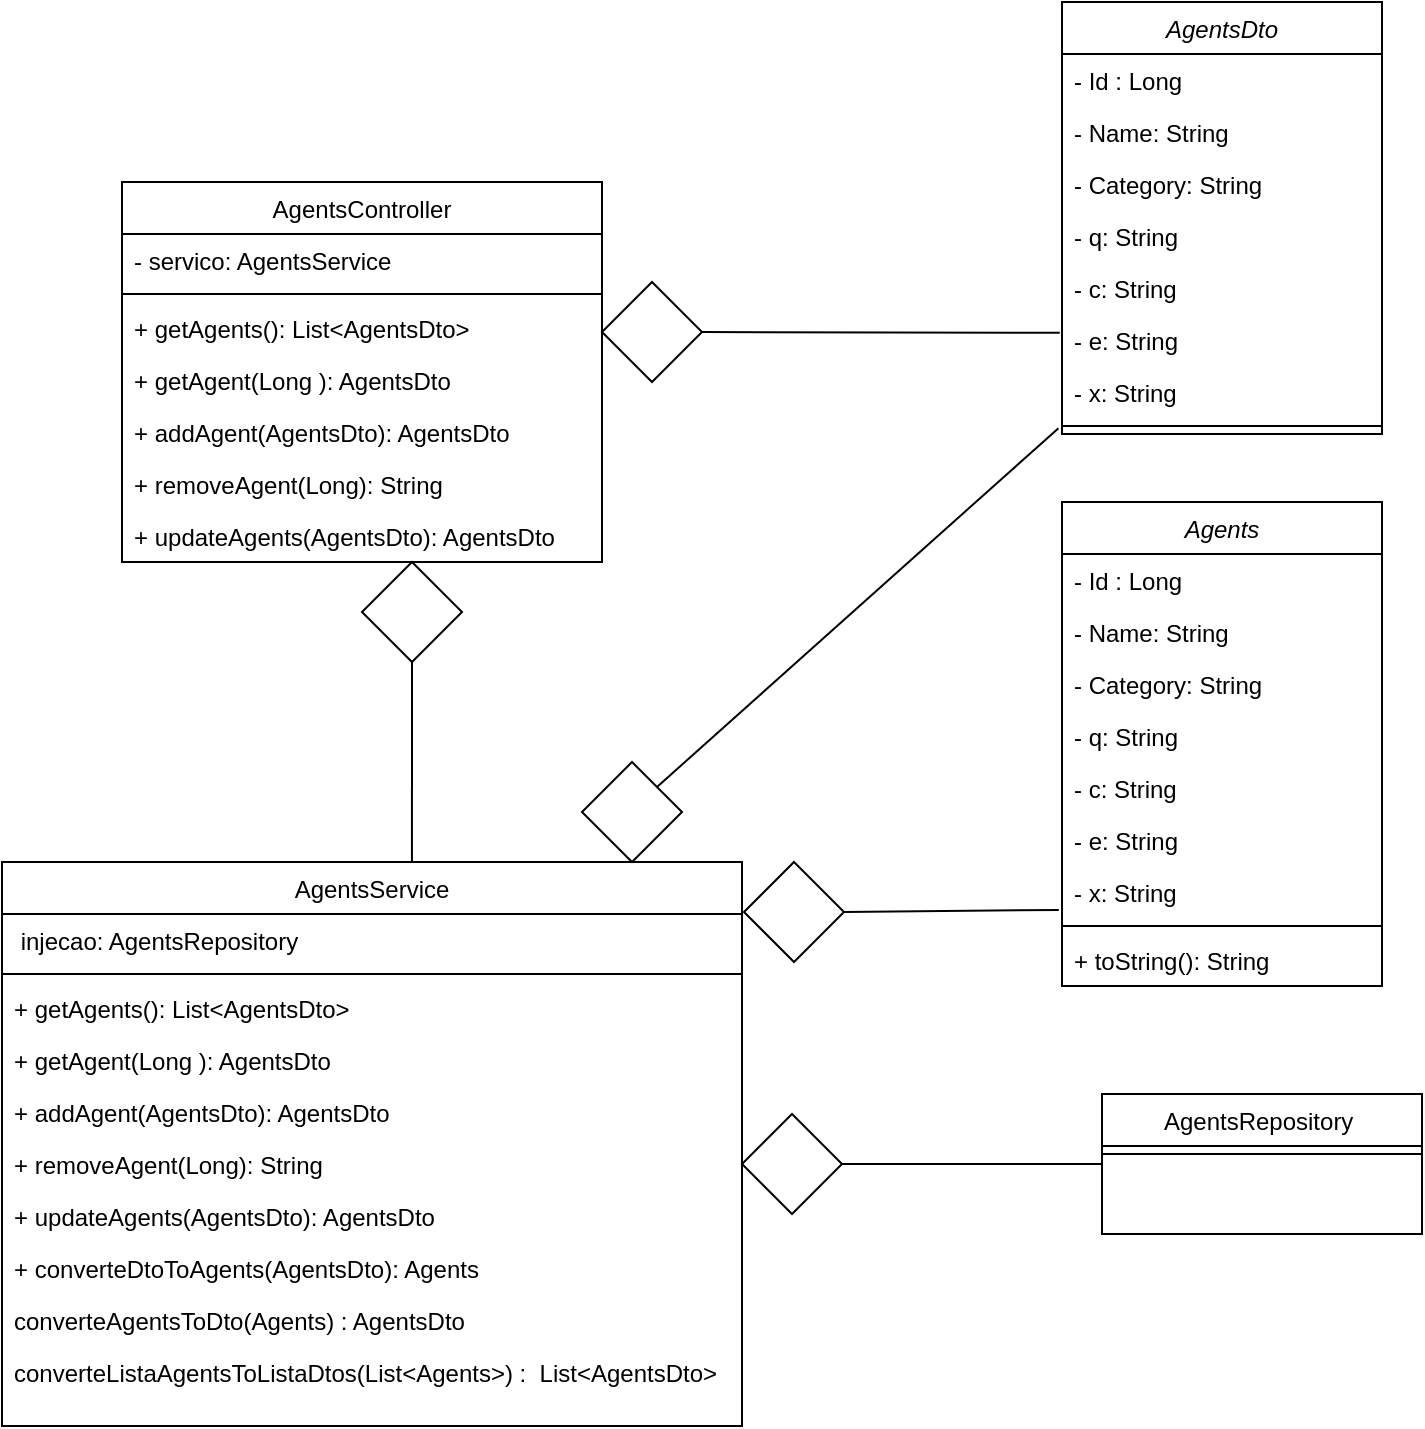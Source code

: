 <mxfile version="22.1.0" type="device">
  <diagram id="C5RBs43oDa-KdzZeNtuy" name="Page-1">
    <mxGraphModel dx="2315" dy="733" grid="1" gridSize="10" guides="1" tooltips="1" connect="1" arrows="1" fold="1" page="1" pageScale="1" pageWidth="827" pageHeight="1169" math="0" shadow="0">
      <root>
        <mxCell id="WIyWlLk6GJQsqaUBKTNV-0" />
        <mxCell id="WIyWlLk6GJQsqaUBKTNV-1" parent="WIyWlLk6GJQsqaUBKTNV-0" />
        <mxCell id="zkfFHV4jXpPFQw0GAbJ--0" value="Agents" style="swimlane;fontStyle=2;align=center;verticalAlign=top;childLayout=stackLayout;horizontal=1;startSize=26;horizontalStack=0;resizeParent=1;resizeLast=0;collapsible=1;marginBottom=0;rounded=0;shadow=0;strokeWidth=1;" parent="WIyWlLk6GJQsqaUBKTNV-1" vertex="1">
          <mxGeometry x="-280" y="380" width="160" height="242" as="geometry">
            <mxRectangle x="230" y="140" width="160" height="26" as="alternateBounds" />
          </mxGeometry>
        </mxCell>
        <mxCell id="zkfFHV4jXpPFQw0GAbJ--1" value="- Id : Long" style="text;align=left;verticalAlign=top;spacingLeft=4;spacingRight=4;overflow=hidden;rotatable=0;points=[[0,0.5],[1,0.5]];portConstraint=eastwest;" parent="zkfFHV4jXpPFQw0GAbJ--0" vertex="1">
          <mxGeometry y="26" width="160" height="26" as="geometry" />
        </mxCell>
        <mxCell id="zkfFHV4jXpPFQw0GAbJ--2" value="- Name: String" style="text;align=left;verticalAlign=top;spacingLeft=4;spacingRight=4;overflow=hidden;rotatable=0;points=[[0,0.5],[1,0.5]];portConstraint=eastwest;rounded=0;shadow=0;html=0;" parent="zkfFHV4jXpPFQw0GAbJ--0" vertex="1">
          <mxGeometry y="52" width="160" height="26" as="geometry" />
        </mxCell>
        <mxCell id="zkfFHV4jXpPFQw0GAbJ--3" value="- Category: String" style="text;align=left;verticalAlign=top;spacingLeft=4;spacingRight=4;overflow=hidden;rotatable=0;points=[[0,0.5],[1,0.5]];portConstraint=eastwest;rounded=0;shadow=0;html=0;" parent="zkfFHV4jXpPFQw0GAbJ--0" vertex="1">
          <mxGeometry y="78" width="160" height="26" as="geometry" />
        </mxCell>
        <mxCell id="l_YyOvwaZLhW0rDeOa6g-7" value="- q: String" style="text;align=left;verticalAlign=top;spacingLeft=4;spacingRight=4;overflow=hidden;rotatable=0;points=[[0,0.5],[1,0.5]];portConstraint=eastwest;rounded=0;shadow=0;html=0;" vertex="1" parent="zkfFHV4jXpPFQw0GAbJ--0">
          <mxGeometry y="104" width="160" height="26" as="geometry" />
        </mxCell>
        <mxCell id="l_YyOvwaZLhW0rDeOa6g-6" value="- c: String" style="text;align=left;verticalAlign=top;spacingLeft=4;spacingRight=4;overflow=hidden;rotatable=0;points=[[0,0.5],[1,0.5]];portConstraint=eastwest;rounded=0;shadow=0;html=0;" vertex="1" parent="zkfFHV4jXpPFQw0GAbJ--0">
          <mxGeometry y="130" width="160" height="26" as="geometry" />
        </mxCell>
        <mxCell id="l_YyOvwaZLhW0rDeOa6g-9" value="- e: String" style="text;align=left;verticalAlign=top;spacingLeft=4;spacingRight=4;overflow=hidden;rotatable=0;points=[[0,0.5],[1,0.5]];portConstraint=eastwest;rounded=0;shadow=0;html=0;" vertex="1" parent="zkfFHV4jXpPFQw0GAbJ--0">
          <mxGeometry y="156" width="160" height="26" as="geometry" />
        </mxCell>
        <mxCell id="l_YyOvwaZLhW0rDeOa6g-8" value="- x: String" style="text;align=left;verticalAlign=top;spacingLeft=4;spacingRight=4;overflow=hidden;rotatable=0;points=[[0,0.5],[1,0.5]];portConstraint=eastwest;rounded=0;shadow=0;html=0;" vertex="1" parent="zkfFHV4jXpPFQw0GAbJ--0">
          <mxGeometry y="182" width="160" height="26" as="geometry" />
        </mxCell>
        <mxCell id="zkfFHV4jXpPFQw0GAbJ--4" value="" style="line;html=1;strokeWidth=1;align=left;verticalAlign=middle;spacingTop=-1;spacingLeft=3;spacingRight=3;rotatable=0;labelPosition=right;points=[];portConstraint=eastwest;" parent="zkfFHV4jXpPFQw0GAbJ--0" vertex="1">
          <mxGeometry y="208" width="160" height="8" as="geometry" />
        </mxCell>
        <mxCell id="l_YyOvwaZLhW0rDeOa6g-19" value="+ toString(): String" style="text;align=left;verticalAlign=top;spacingLeft=4;spacingRight=4;overflow=hidden;rotatable=0;points=[[0,0.5],[1,0.5]];portConstraint=eastwest;rounded=0;shadow=0;html=0;" vertex="1" parent="zkfFHV4jXpPFQw0GAbJ--0">
          <mxGeometry y="216" width="160" height="26" as="geometry" />
        </mxCell>
        <mxCell id="zkfFHV4jXpPFQw0GAbJ--6" value="AgentsRepository " style="swimlane;fontStyle=0;align=center;verticalAlign=top;childLayout=stackLayout;horizontal=1;startSize=26;horizontalStack=0;resizeParent=1;resizeLast=0;collapsible=1;marginBottom=0;rounded=0;shadow=0;strokeWidth=1;" parent="WIyWlLk6GJQsqaUBKTNV-1" vertex="1">
          <mxGeometry x="-260" y="676" width="160" height="70" as="geometry">
            <mxRectangle x="130" y="380" width="160" height="26" as="alternateBounds" />
          </mxGeometry>
        </mxCell>
        <mxCell id="zkfFHV4jXpPFQw0GAbJ--9" value="" style="line;html=1;strokeWidth=1;align=left;verticalAlign=middle;spacingTop=-1;spacingLeft=3;spacingRight=3;rotatable=0;labelPosition=right;points=[];portConstraint=eastwest;" parent="zkfFHV4jXpPFQw0GAbJ--6" vertex="1">
          <mxGeometry y="26" width="160" height="8" as="geometry" />
        </mxCell>
        <mxCell id="l_YyOvwaZLhW0rDeOa6g-0" value="AgentsController" style="swimlane;fontStyle=0;align=center;verticalAlign=top;childLayout=stackLayout;horizontal=1;startSize=26;horizontalStack=0;resizeParent=1;resizeLast=0;collapsible=1;marginBottom=0;rounded=0;shadow=0;strokeWidth=1;" vertex="1" parent="WIyWlLk6GJQsqaUBKTNV-1">
          <mxGeometry x="-750" y="220" width="240" height="190" as="geometry">
            <mxRectangle x="130" y="380" width="160" height="26" as="alternateBounds" />
          </mxGeometry>
        </mxCell>
        <mxCell id="l_YyOvwaZLhW0rDeOa6g-25" value="- servico: AgentsService" style="text;align=left;verticalAlign=top;spacingLeft=4;spacingRight=4;overflow=hidden;rotatable=0;points=[[0,0.5],[1,0.5]];portConstraint=eastwest;rounded=0;shadow=0;html=0;" vertex="1" parent="l_YyOvwaZLhW0rDeOa6g-0">
          <mxGeometry y="26" width="240" height="26" as="geometry" />
        </mxCell>
        <mxCell id="l_YyOvwaZLhW0rDeOa6g-3" value="" style="line;html=1;strokeWidth=1;align=left;verticalAlign=middle;spacingTop=-1;spacingLeft=3;spacingRight=3;rotatable=0;labelPosition=right;points=[];portConstraint=eastwest;" vertex="1" parent="l_YyOvwaZLhW0rDeOa6g-0">
          <mxGeometry y="52" width="240" height="8" as="geometry" />
        </mxCell>
        <mxCell id="l_YyOvwaZLhW0rDeOa6g-20" value="+ getAgents(): List&lt;AgentsDto&gt;" style="text;align=left;verticalAlign=top;spacingLeft=4;spacingRight=4;overflow=hidden;rotatable=0;points=[[0,0.5],[1,0.5]];portConstraint=eastwest;rounded=0;shadow=0;html=0;" vertex="1" parent="l_YyOvwaZLhW0rDeOa6g-0">
          <mxGeometry y="60" width="240" height="26" as="geometry" />
        </mxCell>
        <mxCell id="l_YyOvwaZLhW0rDeOa6g-21" value="+ getAgent(Long ): AgentsDto" style="text;align=left;verticalAlign=top;spacingLeft=4;spacingRight=4;overflow=hidden;rotatable=0;points=[[0,0.5],[1,0.5]];portConstraint=eastwest;rounded=0;shadow=0;html=0;" vertex="1" parent="l_YyOvwaZLhW0rDeOa6g-0">
          <mxGeometry y="86" width="240" height="26" as="geometry" />
        </mxCell>
        <mxCell id="l_YyOvwaZLhW0rDeOa6g-22" value="+ addAgent(AgentsDto): AgentsDto" style="text;align=left;verticalAlign=top;spacingLeft=4;spacingRight=4;overflow=hidden;rotatable=0;points=[[0,0.5],[1,0.5]];portConstraint=eastwest;rounded=0;shadow=0;html=0;" vertex="1" parent="l_YyOvwaZLhW0rDeOa6g-0">
          <mxGeometry y="112" width="240" height="26" as="geometry" />
        </mxCell>
        <mxCell id="l_YyOvwaZLhW0rDeOa6g-24" value="+ removeAgent(Long): String" style="text;align=left;verticalAlign=top;spacingLeft=4;spacingRight=4;overflow=hidden;rotatable=0;points=[[0,0.5],[1,0.5]];portConstraint=eastwest;rounded=0;shadow=0;html=0;" vertex="1" parent="l_YyOvwaZLhW0rDeOa6g-0">
          <mxGeometry y="138" width="240" height="26" as="geometry" />
        </mxCell>
        <mxCell id="l_YyOvwaZLhW0rDeOa6g-23" value="+ updateAgents(AgentsDto): AgentsDto" style="text;align=left;verticalAlign=top;spacingLeft=4;spacingRight=4;overflow=hidden;rotatable=0;points=[[0,0.5],[1,0.5]];portConstraint=eastwest;rounded=0;shadow=0;html=0;" vertex="1" parent="l_YyOvwaZLhW0rDeOa6g-0">
          <mxGeometry y="164" width="240" height="26" as="geometry" />
        </mxCell>
        <mxCell id="l_YyOvwaZLhW0rDeOa6g-10" value="AgentsDto" style="swimlane;fontStyle=2;align=center;verticalAlign=top;childLayout=stackLayout;horizontal=1;startSize=26;horizontalStack=0;resizeParent=1;resizeLast=0;collapsible=1;marginBottom=0;rounded=0;shadow=0;strokeWidth=1;" vertex="1" parent="WIyWlLk6GJQsqaUBKTNV-1">
          <mxGeometry x="-280" y="130" width="160" height="216" as="geometry">
            <mxRectangle x="230" y="140" width="160" height="26" as="alternateBounds" />
          </mxGeometry>
        </mxCell>
        <mxCell id="l_YyOvwaZLhW0rDeOa6g-11" value="- Id : Long" style="text;align=left;verticalAlign=top;spacingLeft=4;spacingRight=4;overflow=hidden;rotatable=0;points=[[0,0.5],[1,0.5]];portConstraint=eastwest;" vertex="1" parent="l_YyOvwaZLhW0rDeOa6g-10">
          <mxGeometry y="26" width="160" height="26" as="geometry" />
        </mxCell>
        <mxCell id="l_YyOvwaZLhW0rDeOa6g-12" value="- Name: String" style="text;align=left;verticalAlign=top;spacingLeft=4;spacingRight=4;overflow=hidden;rotatable=0;points=[[0,0.5],[1,0.5]];portConstraint=eastwest;rounded=0;shadow=0;html=0;" vertex="1" parent="l_YyOvwaZLhW0rDeOa6g-10">
          <mxGeometry y="52" width="160" height="26" as="geometry" />
        </mxCell>
        <mxCell id="l_YyOvwaZLhW0rDeOa6g-13" value="- Category: String" style="text;align=left;verticalAlign=top;spacingLeft=4;spacingRight=4;overflow=hidden;rotatable=0;points=[[0,0.5],[1,0.5]];portConstraint=eastwest;rounded=0;shadow=0;html=0;" vertex="1" parent="l_YyOvwaZLhW0rDeOa6g-10">
          <mxGeometry y="78" width="160" height="26" as="geometry" />
        </mxCell>
        <mxCell id="l_YyOvwaZLhW0rDeOa6g-14" value="- q: String" style="text;align=left;verticalAlign=top;spacingLeft=4;spacingRight=4;overflow=hidden;rotatable=0;points=[[0,0.5],[1,0.5]];portConstraint=eastwest;rounded=0;shadow=0;html=0;" vertex="1" parent="l_YyOvwaZLhW0rDeOa6g-10">
          <mxGeometry y="104" width="160" height="26" as="geometry" />
        </mxCell>
        <mxCell id="l_YyOvwaZLhW0rDeOa6g-15" value="- c: String" style="text;align=left;verticalAlign=top;spacingLeft=4;spacingRight=4;overflow=hidden;rotatable=0;points=[[0,0.5],[1,0.5]];portConstraint=eastwest;rounded=0;shadow=0;html=0;" vertex="1" parent="l_YyOvwaZLhW0rDeOa6g-10">
          <mxGeometry y="130" width="160" height="26" as="geometry" />
        </mxCell>
        <mxCell id="l_YyOvwaZLhW0rDeOa6g-16" value="- e: String" style="text;align=left;verticalAlign=top;spacingLeft=4;spacingRight=4;overflow=hidden;rotatable=0;points=[[0,0.5],[1,0.5]];portConstraint=eastwest;rounded=0;shadow=0;html=0;" vertex="1" parent="l_YyOvwaZLhW0rDeOa6g-10">
          <mxGeometry y="156" width="160" height="26" as="geometry" />
        </mxCell>
        <mxCell id="l_YyOvwaZLhW0rDeOa6g-17" value="- x: String" style="text;align=left;verticalAlign=top;spacingLeft=4;spacingRight=4;overflow=hidden;rotatable=0;points=[[0,0.5],[1,0.5]];portConstraint=eastwest;rounded=0;shadow=0;html=0;" vertex="1" parent="l_YyOvwaZLhW0rDeOa6g-10">
          <mxGeometry y="182" width="160" height="26" as="geometry" />
        </mxCell>
        <mxCell id="l_YyOvwaZLhW0rDeOa6g-18" value="" style="line;html=1;strokeWidth=1;align=left;verticalAlign=middle;spacingTop=-1;spacingLeft=3;spacingRight=3;rotatable=0;labelPosition=right;points=[];portConstraint=eastwest;" vertex="1" parent="l_YyOvwaZLhW0rDeOa6g-10">
          <mxGeometry y="208" width="160" height="8" as="geometry" />
        </mxCell>
        <mxCell id="l_YyOvwaZLhW0rDeOa6g-26" value="AgentsService" style="swimlane;fontStyle=0;align=center;verticalAlign=top;childLayout=stackLayout;horizontal=1;startSize=26;horizontalStack=0;resizeParent=1;resizeLast=0;collapsible=1;marginBottom=0;rounded=0;shadow=0;strokeWidth=1;" vertex="1" parent="WIyWlLk6GJQsqaUBKTNV-1">
          <mxGeometry x="-810" y="560" width="370" height="282" as="geometry">
            <mxRectangle x="130" y="380" width="160" height="26" as="alternateBounds" />
          </mxGeometry>
        </mxCell>
        <mxCell id="l_YyOvwaZLhW0rDeOa6g-27" value=" injecao: AgentsRepository" style="text;align=left;verticalAlign=top;spacingLeft=4;spacingRight=4;overflow=hidden;rotatable=0;points=[[0,0.5],[1,0.5]];portConstraint=eastwest;rounded=0;shadow=0;html=0;" vertex="1" parent="l_YyOvwaZLhW0rDeOa6g-26">
          <mxGeometry y="26" width="370" height="26" as="geometry" />
        </mxCell>
        <mxCell id="l_YyOvwaZLhW0rDeOa6g-28" value="" style="line;html=1;strokeWidth=1;align=left;verticalAlign=middle;spacingTop=-1;spacingLeft=3;spacingRight=3;rotatable=0;labelPosition=right;points=[];portConstraint=eastwest;" vertex="1" parent="l_YyOvwaZLhW0rDeOa6g-26">
          <mxGeometry y="52" width="370" height="8" as="geometry" />
        </mxCell>
        <mxCell id="l_YyOvwaZLhW0rDeOa6g-29" value="+ getAgents(): List&lt;AgentsDto&gt;" style="text;align=left;verticalAlign=top;spacingLeft=4;spacingRight=4;overflow=hidden;rotatable=0;points=[[0,0.5],[1,0.5]];portConstraint=eastwest;rounded=0;shadow=0;html=0;" vertex="1" parent="l_YyOvwaZLhW0rDeOa6g-26">
          <mxGeometry y="60" width="370" height="26" as="geometry" />
        </mxCell>
        <mxCell id="l_YyOvwaZLhW0rDeOa6g-30" value="+ getAgent(Long ): AgentsDto" style="text;align=left;verticalAlign=top;spacingLeft=4;spacingRight=4;overflow=hidden;rotatable=0;points=[[0,0.5],[1,0.5]];portConstraint=eastwest;rounded=0;shadow=0;html=0;" vertex="1" parent="l_YyOvwaZLhW0rDeOa6g-26">
          <mxGeometry y="86" width="370" height="26" as="geometry" />
        </mxCell>
        <mxCell id="l_YyOvwaZLhW0rDeOa6g-31" value="+ addAgent(AgentsDto): AgentsDto" style="text;align=left;verticalAlign=top;spacingLeft=4;spacingRight=4;overflow=hidden;rotatable=0;points=[[0,0.5],[1,0.5]];portConstraint=eastwest;rounded=0;shadow=0;html=0;" vertex="1" parent="l_YyOvwaZLhW0rDeOa6g-26">
          <mxGeometry y="112" width="370" height="26" as="geometry" />
        </mxCell>
        <mxCell id="l_YyOvwaZLhW0rDeOa6g-32" value="+ removeAgent(Long): String" style="text;align=left;verticalAlign=top;spacingLeft=4;spacingRight=4;overflow=hidden;rotatable=0;points=[[0,0.5],[1,0.5]];portConstraint=eastwest;rounded=0;shadow=0;html=0;" vertex="1" parent="l_YyOvwaZLhW0rDeOa6g-26">
          <mxGeometry y="138" width="370" height="26" as="geometry" />
        </mxCell>
        <mxCell id="l_YyOvwaZLhW0rDeOa6g-33" value="+ updateAgents(AgentsDto): AgentsDto" style="text;align=left;verticalAlign=top;spacingLeft=4;spacingRight=4;overflow=hidden;rotatable=0;points=[[0,0.5],[1,0.5]];portConstraint=eastwest;rounded=0;shadow=0;html=0;" vertex="1" parent="l_YyOvwaZLhW0rDeOa6g-26">
          <mxGeometry y="164" width="370" height="26" as="geometry" />
        </mxCell>
        <mxCell id="l_YyOvwaZLhW0rDeOa6g-36" value="+ converteDtoToAgents(AgentsDto): Agents" style="text;align=left;verticalAlign=top;spacingLeft=4;spacingRight=4;overflow=hidden;rotatable=0;points=[[0,0.5],[1,0.5]];portConstraint=eastwest;rounded=0;shadow=0;html=0;" vertex="1" parent="l_YyOvwaZLhW0rDeOa6g-26">
          <mxGeometry y="190" width="370" height="26" as="geometry" />
        </mxCell>
        <mxCell id="l_YyOvwaZLhW0rDeOa6g-38" value="converteAgentsToDto(Agents) : AgentsDto" style="text;align=left;verticalAlign=top;spacingLeft=4;spacingRight=4;overflow=hidden;rotatable=0;points=[[0,0.5],[1,0.5]];portConstraint=eastwest;rounded=0;shadow=0;html=0;" vertex="1" parent="l_YyOvwaZLhW0rDeOa6g-26">
          <mxGeometry y="216" width="370" height="26" as="geometry" />
        </mxCell>
        <mxCell id="l_YyOvwaZLhW0rDeOa6g-37" value="converteListaAgentsToListaDtos(List&lt;Agents&gt;) :  List&lt;AgentsDto&gt;" style="text;align=left;verticalAlign=top;spacingLeft=4;spacingRight=4;overflow=hidden;rotatable=0;points=[[0,0.5],[1,0.5]];portConstraint=eastwest;rounded=0;shadow=0;html=0;" vertex="1" parent="l_YyOvwaZLhW0rDeOa6g-26">
          <mxGeometry y="242" width="370" height="26" as="geometry" />
        </mxCell>
        <mxCell id="l_YyOvwaZLhW0rDeOa6g-41" value="" style="endArrow=none;html=1;rounded=0;exitX=0.554;exitY=0;exitDx=0;exitDy=0;exitPerimeter=0;entryX=0.5;entryY=1;entryDx=0;entryDy=0;" edge="1" parent="WIyWlLk6GJQsqaUBKTNV-1" source="l_YyOvwaZLhW0rDeOa6g-26" target="l_YyOvwaZLhW0rDeOa6g-42">
          <mxGeometry width="50" height="50" relative="1" as="geometry">
            <mxPoint x="-470" y="510" as="sourcePoint" />
            <mxPoint x="-600" y="460" as="targetPoint" />
          </mxGeometry>
        </mxCell>
        <mxCell id="l_YyOvwaZLhW0rDeOa6g-42" value="" style="rhombus;whiteSpace=wrap;html=1;" vertex="1" parent="WIyWlLk6GJQsqaUBKTNV-1">
          <mxGeometry x="-630" y="410" width="50" height="50" as="geometry" />
        </mxCell>
        <mxCell id="l_YyOvwaZLhW0rDeOa6g-43" value="" style="rhombus;whiteSpace=wrap;html=1;" vertex="1" parent="WIyWlLk6GJQsqaUBKTNV-1">
          <mxGeometry x="-440" y="686" width="50" height="50" as="geometry" />
        </mxCell>
        <mxCell id="l_YyOvwaZLhW0rDeOa6g-44" value="" style="endArrow=none;html=1;rounded=0;exitX=1;exitY=0.5;exitDx=0;exitDy=0;entryX=0;entryY=0.5;entryDx=0;entryDy=0;" edge="1" parent="WIyWlLk6GJQsqaUBKTNV-1" source="l_YyOvwaZLhW0rDeOa6g-43" target="zkfFHV4jXpPFQw0GAbJ--6">
          <mxGeometry width="50" height="50" relative="1" as="geometry">
            <mxPoint x="-390" y="700" as="sourcePoint" />
            <mxPoint x="-390" y="600" as="targetPoint" />
          </mxGeometry>
        </mxCell>
        <mxCell id="l_YyOvwaZLhW0rDeOa6g-51" value="" style="rhombus;whiteSpace=wrap;html=1;" vertex="1" parent="WIyWlLk6GJQsqaUBKTNV-1">
          <mxGeometry x="-510" y="270" width="50" height="50" as="geometry" />
        </mxCell>
        <mxCell id="l_YyOvwaZLhW0rDeOa6g-57" value="" style="endArrow=none;html=1;rounded=0;exitX=-0.007;exitY=0.361;exitDx=0;exitDy=0;entryX=1;entryY=0.5;entryDx=0;entryDy=0;exitPerimeter=0;" edge="1" parent="WIyWlLk6GJQsqaUBKTNV-1" source="l_YyOvwaZLhW0rDeOa6g-16" target="l_YyOvwaZLhW0rDeOa6g-51">
          <mxGeometry width="50" height="50" relative="1" as="geometry">
            <mxPoint x="-370" y="390" as="sourcePoint" />
            <mxPoint x="-370" y="290" as="targetPoint" />
          </mxGeometry>
        </mxCell>
        <mxCell id="l_YyOvwaZLhW0rDeOa6g-58" value="" style="rhombus;whiteSpace=wrap;html=1;" vertex="1" parent="WIyWlLk6GJQsqaUBKTNV-1">
          <mxGeometry x="-439" y="560" width="50" height="50" as="geometry" />
        </mxCell>
        <mxCell id="l_YyOvwaZLhW0rDeOa6g-59" value="" style="endArrow=none;html=1;rounded=0;exitX=-0.01;exitY=0.844;exitDx=0;exitDy=0;entryX=1;entryY=0.5;entryDx=0;entryDy=0;exitPerimeter=0;" edge="1" parent="WIyWlLk6GJQsqaUBKTNV-1" source="l_YyOvwaZLhW0rDeOa6g-8" target="l_YyOvwaZLhW0rDeOa6g-58">
          <mxGeometry width="50" height="50" relative="1" as="geometry">
            <mxPoint x="-210" y="592" as="sourcePoint" />
            <mxPoint x="-390" y="588" as="targetPoint" />
          </mxGeometry>
        </mxCell>
        <mxCell id="l_YyOvwaZLhW0rDeOa6g-63" value="" style="rhombus;whiteSpace=wrap;html=1;" vertex="1" parent="WIyWlLk6GJQsqaUBKTNV-1">
          <mxGeometry x="-520" y="510" width="50" height="50" as="geometry" />
        </mxCell>
        <mxCell id="l_YyOvwaZLhW0rDeOa6g-64" value="" style="endArrow=none;html=1;rounded=0;exitX=-0.011;exitY=1.195;exitDx=0;exitDy=0;entryX=1;entryY=0;entryDx=0;entryDy=0;exitPerimeter=0;" edge="1" parent="WIyWlLk6GJQsqaUBKTNV-1" source="l_YyOvwaZLhW0rDeOa6g-17" target="l_YyOvwaZLhW0rDeOa6g-63">
          <mxGeometry width="50" height="50" relative="1" as="geometry">
            <mxPoint x="-246" y="305" as="sourcePoint" />
            <mxPoint x="-470" y="510" as="targetPoint" />
          </mxGeometry>
        </mxCell>
      </root>
    </mxGraphModel>
  </diagram>
</mxfile>
